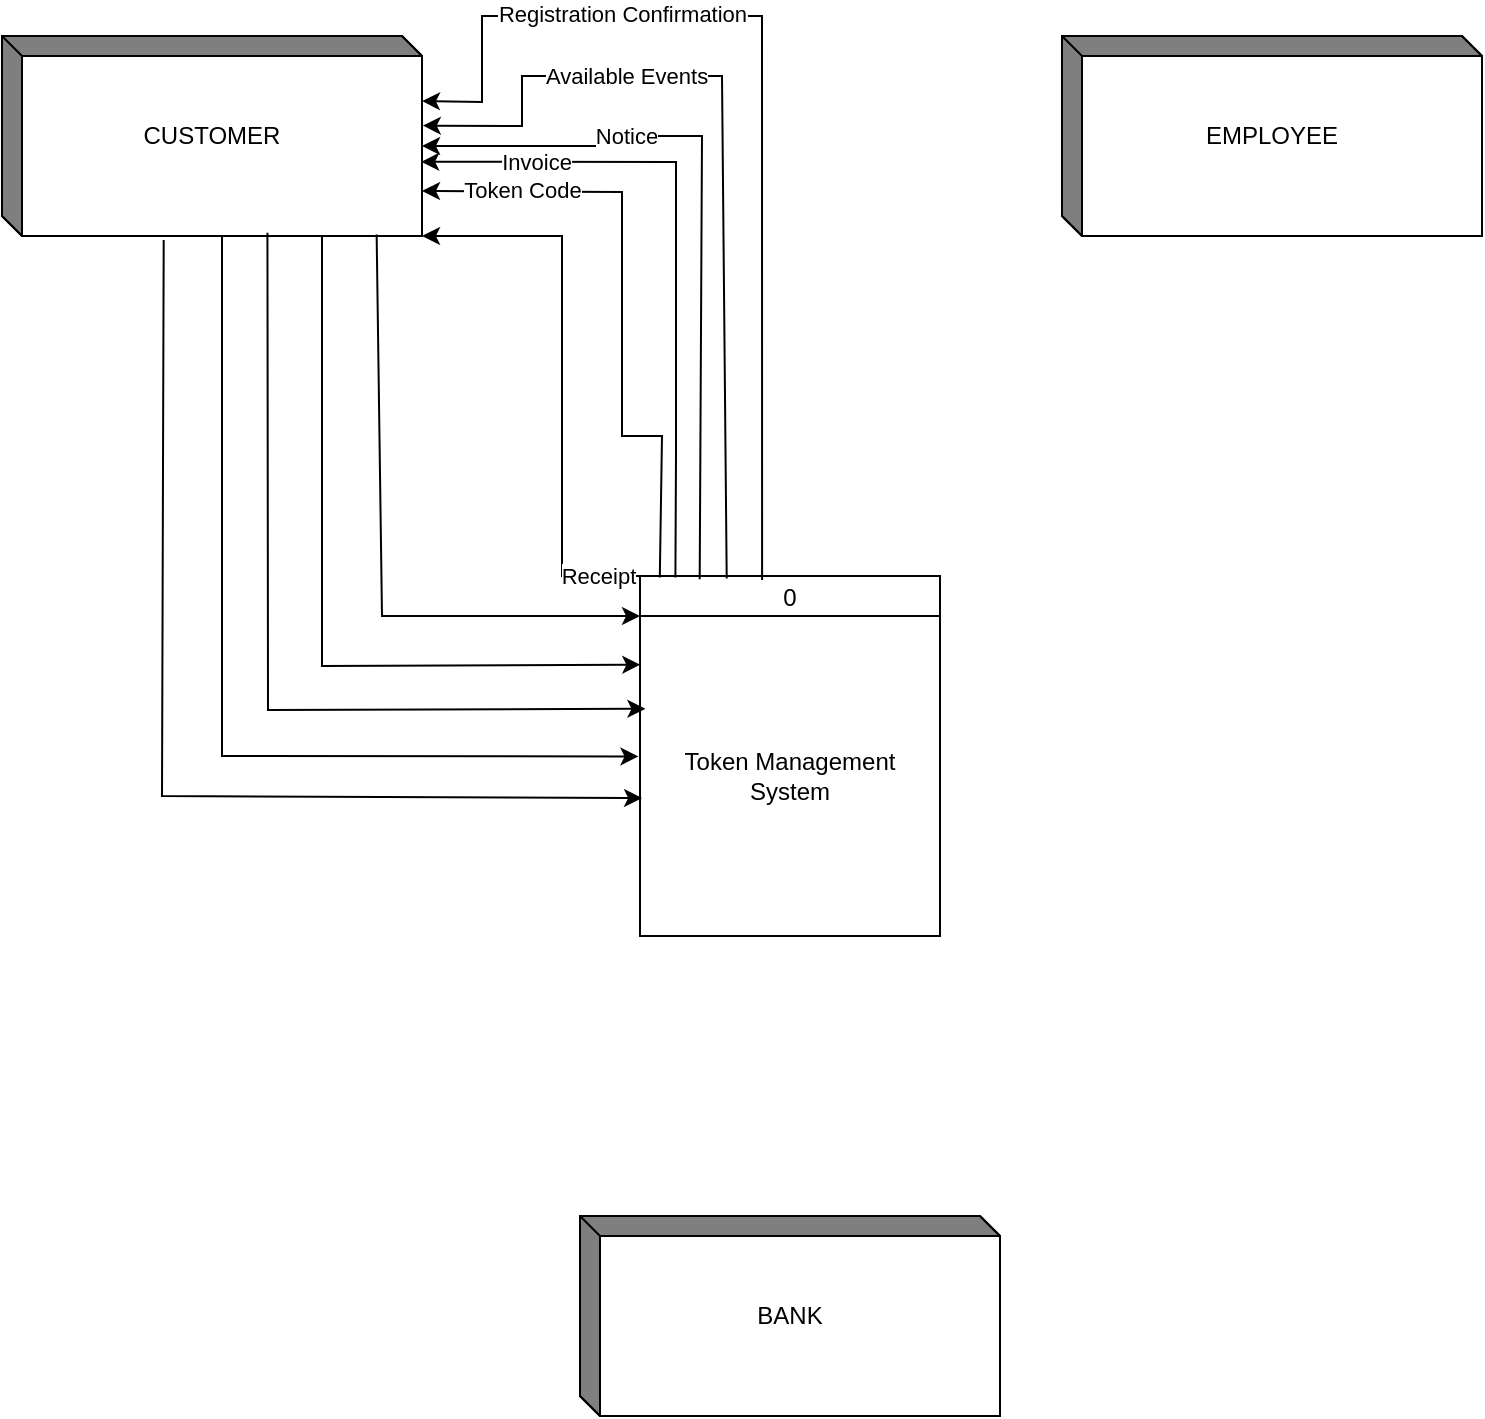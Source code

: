 <mxfile version="21.8.0" type="github">
  <diagram name="Page-1" id="6mhvh1MC5EZBR5rGd0tF">
    <mxGraphModel dx="463" dy="231" grid="1" gridSize="10" guides="1" tooltips="1" connect="1" arrows="1" fold="1" page="1" pageScale="1" pageWidth="827" pageHeight="1169" math="0" shadow="0">
      <root>
        <mxCell id="0" />
        <mxCell id="1" parent="0" />
        <mxCell id="0tqJMrp7prJceUdF5bHJ-1" value="0" style="swimlane;fontStyle=0;childLayout=stackLayout;horizontal=1;startSize=20;fillColor=#ffffff;horizontalStack=0;resizeParent=1;resizeParentMax=0;resizeLast=0;collapsible=0;marginBottom=0;swimlaneFillColor=#ffffff;" vertex="1" parent="1">
          <mxGeometry x="339" y="460" width="150" height="180" as="geometry" />
        </mxCell>
        <mxCell id="0tqJMrp7prJceUdF5bHJ-4" value="Token Management System" style="text;html=1;strokeColor=none;fillColor=none;align=center;verticalAlign=middle;whiteSpace=wrap;rounded=0;" vertex="1" parent="0tqJMrp7prJceUdF5bHJ-1">
          <mxGeometry y="20" width="150" height="160" as="geometry" />
        </mxCell>
        <mxCell id="0tqJMrp7prJceUdF5bHJ-2" value="BANK" style="html=1;dashed=0;whiteSpace=wrap;shape=mxgraph.dfd.externalEntity" vertex="1" parent="1">
          <mxGeometry x="309" y="780" width="210" height="100" as="geometry" />
        </mxCell>
        <mxCell id="0tqJMrp7prJceUdF5bHJ-5" value="CUSTOMER" style="html=1;dashed=0;whiteSpace=wrap;shape=mxgraph.dfd.externalEntity" vertex="1" parent="1">
          <mxGeometry x="20" y="190" width="210" height="100" as="geometry" />
        </mxCell>
        <mxCell id="0tqJMrp7prJceUdF5bHJ-6" value="EMPLOYEE" style="html=1;dashed=0;whiteSpace=wrap;shape=mxgraph.dfd.externalEntity" vertex="1" parent="1">
          <mxGeometry x="550" y="190" width="210" height="100" as="geometry" />
        </mxCell>
        <mxCell id="0tqJMrp7prJceUdF5bHJ-7" value="" style="endArrow=classic;html=1;rounded=0;exitX=0.407;exitY=0.011;exitDx=0;exitDy=0;exitPerimeter=0;entryX=0;entryY=0;entryDx=210;entryDy=32.5;entryPerimeter=0;" edge="1" parent="1" source="0tqJMrp7prJceUdF5bHJ-1" target="0tqJMrp7prJceUdF5bHJ-5">
          <mxGeometry width="50" height="50" relative="1" as="geometry">
            <mxPoint x="110" y="420" as="sourcePoint" />
            <mxPoint x="160" y="370" as="targetPoint" />
            <Array as="points">
              <mxPoint x="400" y="180" />
              <mxPoint x="260" y="180" />
              <mxPoint x="260" y="223" />
            </Array>
          </mxGeometry>
        </mxCell>
        <mxCell id="0tqJMrp7prJceUdF5bHJ-13" value="Registration Confirmation" style="edgeLabel;html=1;align=center;verticalAlign=middle;resizable=0;points=[];" vertex="1" connectable="0" parent="0tqJMrp7prJceUdF5bHJ-7">
          <mxGeometry x="0.395" y="-1" relative="1" as="geometry">
            <mxPoint x="-7" as="offset" />
          </mxGeometry>
        </mxCell>
        <mxCell id="0tqJMrp7prJceUdF5bHJ-8" value="" style="endArrow=classic;html=1;rounded=0;entryX=1.002;entryY=0.448;entryDx=0;entryDy=0;entryPerimeter=0;exitX=0.289;exitY=0.007;exitDx=0;exitDy=0;exitPerimeter=0;" edge="1" parent="1" source="0tqJMrp7prJceUdF5bHJ-1" target="0tqJMrp7prJceUdF5bHJ-5">
          <mxGeometry width="50" height="50" relative="1" as="geometry">
            <mxPoint x="120" y="430" as="sourcePoint" />
            <mxPoint x="170" y="380" as="targetPoint" />
            <Array as="points">
              <mxPoint x="380" y="210" />
              <mxPoint x="280" y="210" />
              <mxPoint x="280" y="235" />
            </Array>
          </mxGeometry>
        </mxCell>
        <mxCell id="0tqJMrp7prJceUdF5bHJ-14" value="Available Events" style="edgeLabel;html=1;align=center;verticalAlign=middle;resizable=0;points=[];" vertex="1" connectable="0" parent="0tqJMrp7prJceUdF5bHJ-8">
          <mxGeometry x="0.408" relative="1" as="geometry">
            <mxPoint as="offset" />
          </mxGeometry>
        </mxCell>
        <mxCell id="0tqJMrp7prJceUdF5bHJ-9" value="" style="endArrow=classic;html=1;rounded=0;exitX=0.199;exitY=0.009;exitDx=0;exitDy=0;exitPerimeter=0;entryX=0;entryY=0;entryDx=210;entryDy=55;entryPerimeter=0;" edge="1" parent="1" source="0tqJMrp7prJceUdF5bHJ-1" target="0tqJMrp7prJceUdF5bHJ-5">
          <mxGeometry width="50" height="50" relative="1" as="geometry">
            <mxPoint x="364" y="420" as="sourcePoint" />
            <mxPoint x="414" y="370" as="targetPoint" />
            <Array as="points">
              <mxPoint x="370" y="240" />
              <mxPoint x="320" y="240" />
              <mxPoint x="320" y="245" />
            </Array>
          </mxGeometry>
        </mxCell>
        <mxCell id="0tqJMrp7prJceUdF5bHJ-15" value="Notice" style="edgeLabel;html=1;align=center;verticalAlign=middle;resizable=0;points=[];" vertex="1" connectable="0" parent="0tqJMrp7prJceUdF5bHJ-9">
          <mxGeometry x="0.419" relative="1" as="geometry">
            <mxPoint as="offset" />
          </mxGeometry>
        </mxCell>
        <mxCell id="0tqJMrp7prJceUdF5bHJ-10" value="" style="endArrow=classic;html=1;rounded=0;exitX=0.118;exitY=0.004;exitDx=0;exitDy=0;exitPerimeter=0;entryX=0.998;entryY=0.629;entryDx=0;entryDy=0;entryPerimeter=0;" edge="1" parent="1" source="0tqJMrp7prJceUdF5bHJ-1" target="0tqJMrp7prJceUdF5bHJ-5">
          <mxGeometry width="50" height="50" relative="1" as="geometry">
            <mxPoint x="140" y="450" as="sourcePoint" />
            <mxPoint x="190" y="400" as="targetPoint" />
            <Array as="points">
              <mxPoint x="357" y="400" />
              <mxPoint x="357" y="253" />
            </Array>
          </mxGeometry>
        </mxCell>
        <mxCell id="0tqJMrp7prJceUdF5bHJ-16" value="Invoice" style="edgeLabel;html=1;align=center;verticalAlign=middle;resizable=0;points=[];" vertex="1" connectable="0" parent="0tqJMrp7prJceUdF5bHJ-10">
          <mxGeometry x="0.659" relative="1" as="geometry">
            <mxPoint as="offset" />
          </mxGeometry>
        </mxCell>
        <mxCell id="0tqJMrp7prJceUdF5bHJ-11" value="" style="endArrow=classic;html=1;rounded=0;exitX=0.066;exitY=0.004;exitDx=0;exitDy=0;exitPerimeter=0;entryX=0;entryY=0;entryDx=210;entryDy=77.5;entryPerimeter=0;" edge="1" parent="1" source="0tqJMrp7prJceUdF5bHJ-1" target="0tqJMrp7prJceUdF5bHJ-5">
          <mxGeometry width="50" height="50" relative="1" as="geometry">
            <mxPoint x="150" y="460" as="sourcePoint" />
            <mxPoint x="200" y="410" as="targetPoint" />
            <Array as="points">
              <mxPoint x="350" y="390" />
              <mxPoint x="330" y="390" />
              <mxPoint x="330" y="268" />
            </Array>
          </mxGeometry>
        </mxCell>
        <mxCell id="0tqJMrp7prJceUdF5bHJ-18" value="Token Code" style="edgeLabel;html=1;align=center;verticalAlign=middle;resizable=0;points=[];" vertex="1" connectable="0" parent="0tqJMrp7prJceUdF5bHJ-11">
          <mxGeometry x="0.81" y="-1" relative="1" as="geometry">
            <mxPoint x="20" as="offset" />
          </mxGeometry>
        </mxCell>
        <mxCell id="0tqJMrp7prJceUdF5bHJ-12" value="" style="endArrow=classic;html=1;rounded=0;exitX=0;exitY=0;exitDx=0;exitDy=0;entryX=1;entryY=1;entryDx=0;entryDy=0;entryPerimeter=0;" edge="1" parent="1" source="0tqJMrp7prJceUdF5bHJ-1" target="0tqJMrp7prJceUdF5bHJ-5">
          <mxGeometry width="50" height="50" relative="1" as="geometry">
            <mxPoint x="160" y="470" as="sourcePoint" />
            <mxPoint x="210" y="420" as="targetPoint" />
            <Array as="points">
              <mxPoint x="300" y="460" />
              <mxPoint x="300" y="290" />
            </Array>
          </mxGeometry>
        </mxCell>
        <mxCell id="0tqJMrp7prJceUdF5bHJ-17" value="Receipt&lt;br&gt;" style="edgeLabel;html=1;align=center;verticalAlign=middle;resizable=0;points=[];" vertex="1" connectable="0" parent="0tqJMrp7prJceUdF5bHJ-12">
          <mxGeometry x="-0.768" y="2" relative="1" as="geometry">
            <mxPoint x="11" y="-2" as="offset" />
          </mxGeometry>
        </mxCell>
        <mxCell id="0tqJMrp7prJceUdF5bHJ-19" value="" style="endArrow=classic;html=1;rounded=0;entryX=0.007;entryY=0.569;entryDx=0;entryDy=0;entryPerimeter=0;exitX=0.385;exitY=1.02;exitDx=0;exitDy=0;exitPerimeter=0;" edge="1" parent="1" source="0tqJMrp7prJceUdF5bHJ-5" target="0tqJMrp7prJceUdF5bHJ-4">
          <mxGeometry width="50" height="50" relative="1" as="geometry">
            <mxPoint x="80" y="430" as="sourcePoint" />
            <mxPoint x="130" y="380" as="targetPoint" />
            <Array as="points">
              <mxPoint x="100" y="570" />
            </Array>
          </mxGeometry>
        </mxCell>
        <mxCell id="0tqJMrp7prJceUdF5bHJ-20" value="" style="endArrow=classic;html=1;rounded=0;entryX=-0.005;entryY=0.439;entryDx=0;entryDy=0;entryPerimeter=0;exitX=0;exitY=0;exitDx=110;exitDy=100;exitPerimeter=0;" edge="1" parent="1" source="0tqJMrp7prJceUdF5bHJ-5" target="0tqJMrp7prJceUdF5bHJ-4">
          <mxGeometry width="50" height="50" relative="1" as="geometry">
            <mxPoint x="90" y="440" as="sourcePoint" />
            <mxPoint x="140" y="390" as="targetPoint" />
            <Array as="points">
              <mxPoint x="130" y="550" />
            </Array>
          </mxGeometry>
        </mxCell>
        <mxCell id="0tqJMrp7prJceUdF5bHJ-21" value="" style="endArrow=classic;html=1;rounded=0;entryX=0.018;entryY=0.29;entryDx=0;entryDy=0;entryPerimeter=0;exitX=0.632;exitY=0.984;exitDx=0;exitDy=0;exitPerimeter=0;" edge="1" parent="1" source="0tqJMrp7prJceUdF5bHJ-5" target="0tqJMrp7prJceUdF5bHJ-4">
          <mxGeometry width="50" height="50" relative="1" as="geometry">
            <mxPoint x="100" y="450" as="sourcePoint" />
            <mxPoint x="150" y="400" as="targetPoint" />
            <Array as="points">
              <mxPoint x="153" y="527" />
            </Array>
          </mxGeometry>
        </mxCell>
        <mxCell id="0tqJMrp7prJceUdF5bHJ-22" value="" style="endArrow=classic;html=1;rounded=0;entryX=0.001;entryY=0.152;entryDx=0;entryDy=0;entryPerimeter=0;exitX=0;exitY=0;exitDx=160;exitDy=100;exitPerimeter=0;" edge="1" parent="1" source="0tqJMrp7prJceUdF5bHJ-5" target="0tqJMrp7prJceUdF5bHJ-4">
          <mxGeometry width="50" height="50" relative="1" as="geometry">
            <mxPoint x="110" y="460" as="sourcePoint" />
            <mxPoint x="160" y="410" as="targetPoint" />
            <Array as="points">
              <mxPoint x="180" y="505" />
            </Array>
          </mxGeometry>
        </mxCell>
        <mxCell id="0tqJMrp7prJceUdF5bHJ-23" value="" style="endArrow=classic;html=1;rounded=0;entryX=0;entryY=0;entryDx=0;entryDy=0;exitX=0.892;exitY=0.993;exitDx=0;exitDy=0;exitPerimeter=0;" edge="1" parent="1" source="0tqJMrp7prJceUdF5bHJ-5" target="0tqJMrp7prJceUdF5bHJ-4">
          <mxGeometry width="50" height="50" relative="1" as="geometry">
            <mxPoint x="120" y="470" as="sourcePoint" />
            <mxPoint x="170" y="420" as="targetPoint" />
            <Array as="points">
              <mxPoint x="210" y="480" />
            </Array>
          </mxGeometry>
        </mxCell>
      </root>
    </mxGraphModel>
  </diagram>
</mxfile>
